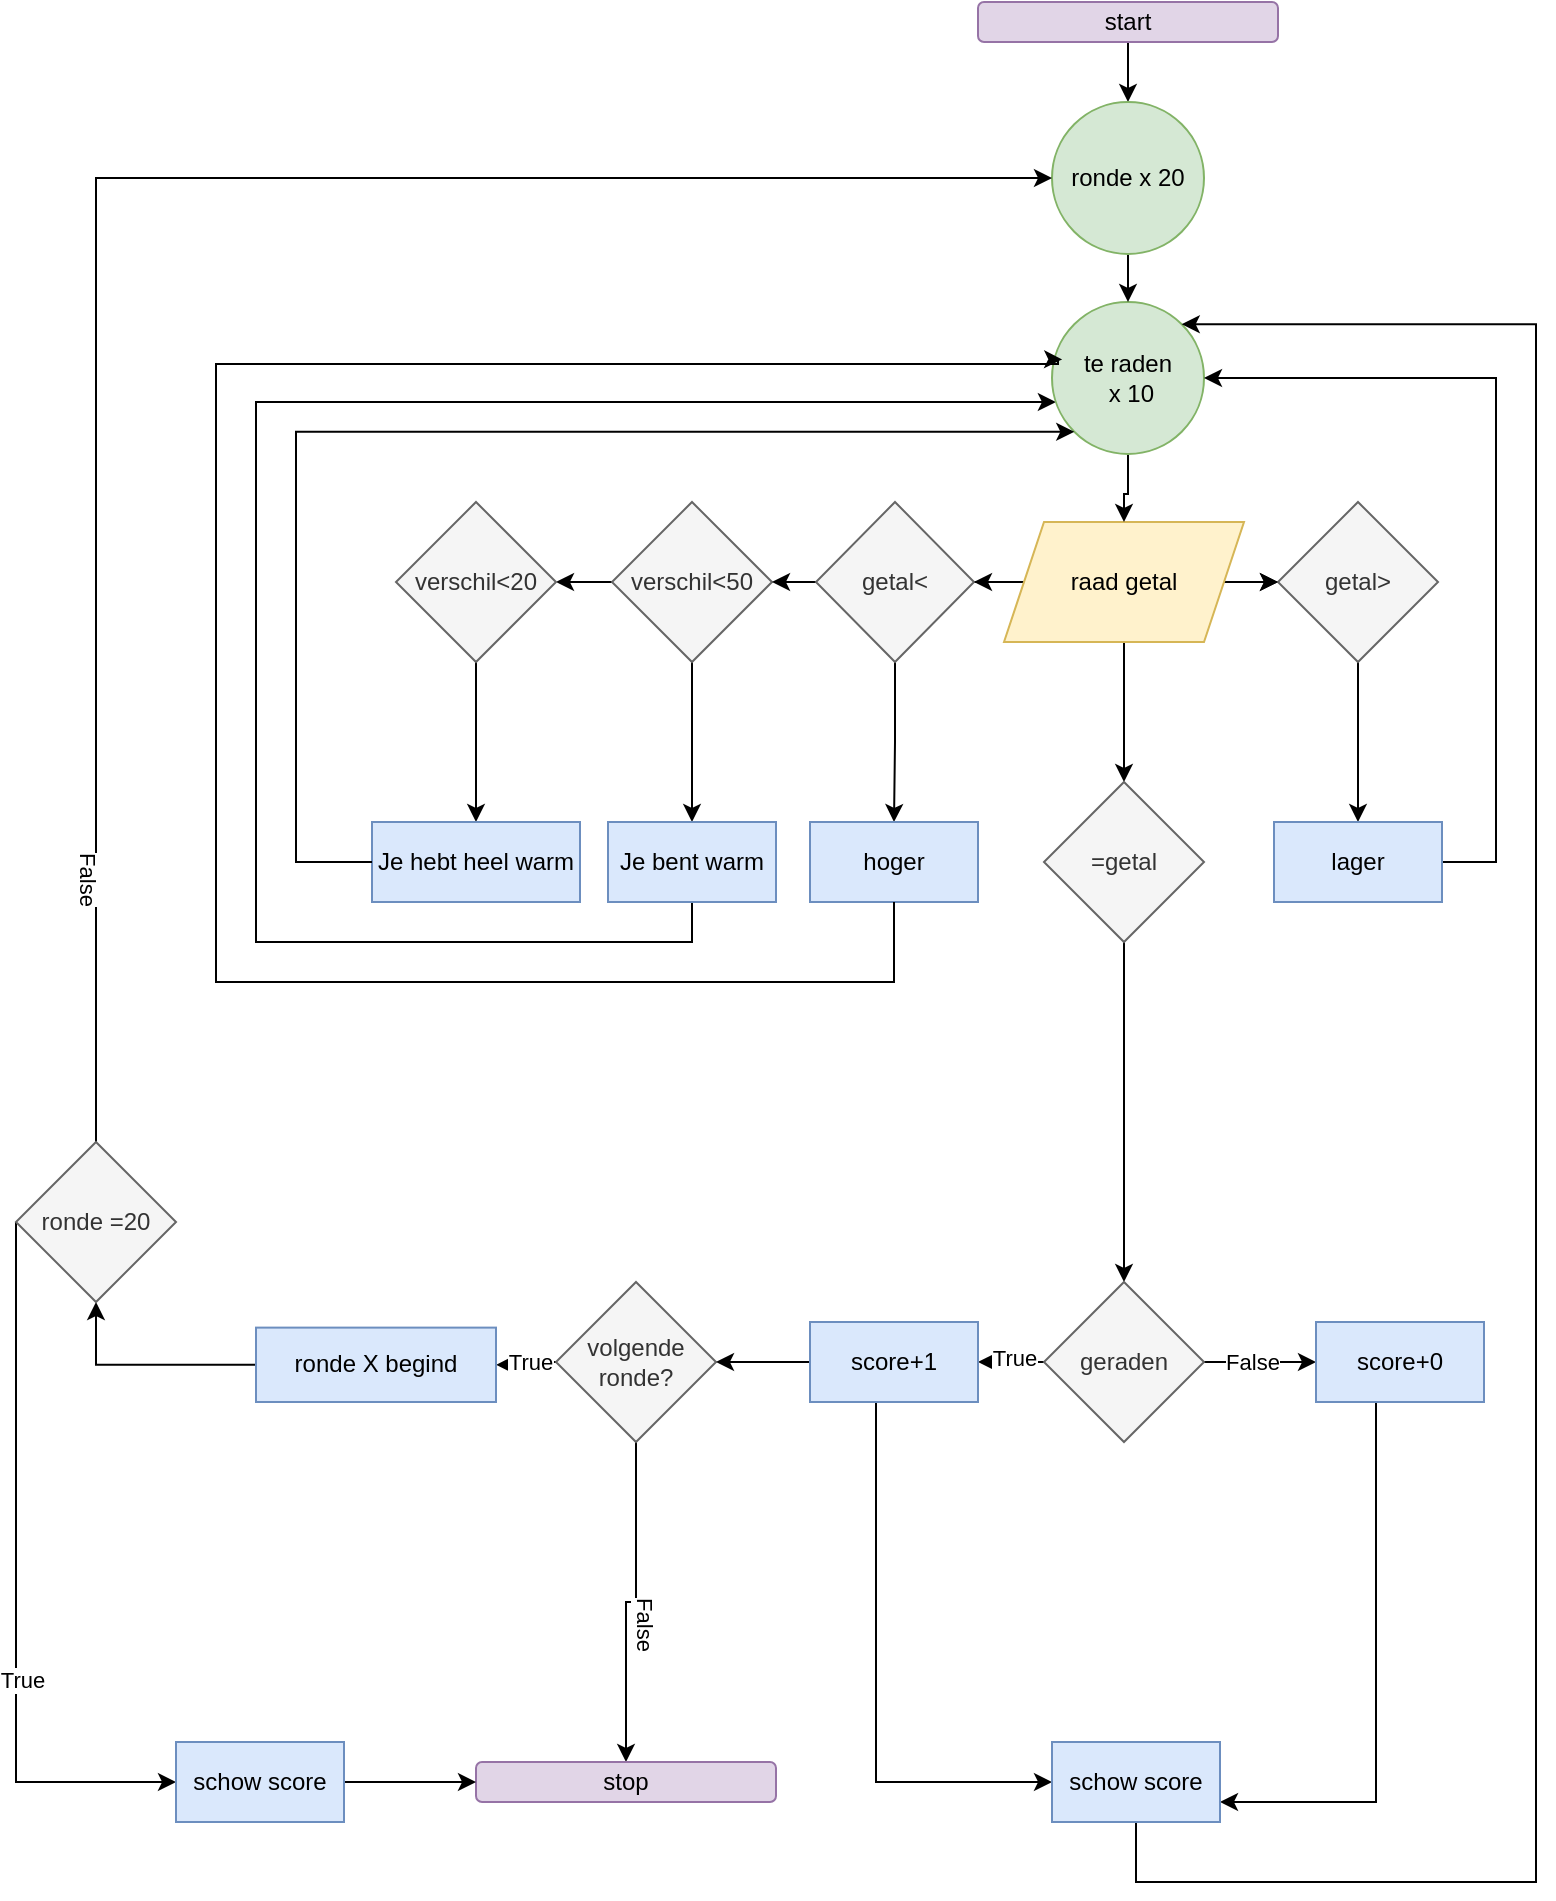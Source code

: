<mxfile version="24.8.2">
  <diagram id="C5RBs43oDa-KdzZeNtuy" name="Page-1">
    <mxGraphModel dx="2264" dy="1929" grid="1" gridSize="10" guides="1" tooltips="1" connect="1" arrows="1" fold="1" page="1" pageScale="1" pageWidth="827" pageHeight="1169" math="0" shadow="0">
      <root>
        <mxCell id="WIyWlLk6GJQsqaUBKTNV-0" />
        <mxCell id="WIyWlLk6GJQsqaUBKTNV-1" parent="WIyWlLk6GJQsqaUBKTNV-0" />
        <mxCell id="KDLQE4XaWD7OK8qfp_su-111" style="edgeStyle=orthogonalEdgeStyle;rounded=0;orthogonalLoop=1;jettySize=auto;html=1;" edge="1" parent="WIyWlLk6GJQsqaUBKTNV-1" source="KDLQE4XaWD7OK8qfp_su-1" target="KDLQE4XaWD7OK8qfp_su-89">
          <mxGeometry relative="1" as="geometry" />
        </mxCell>
        <mxCell id="KDLQE4XaWD7OK8qfp_su-1" value="start" style="rounded=1;whiteSpace=wrap;html=1;fillColor=#e1d5e7;strokeColor=#9673a6;" vertex="1" parent="WIyWlLk6GJQsqaUBKTNV-1">
          <mxGeometry x="341" y="-40" width="150" height="20" as="geometry" />
        </mxCell>
        <mxCell id="KDLQE4XaWD7OK8qfp_su-8" style="edgeStyle=orthogonalEdgeStyle;rounded=0;orthogonalLoop=1;jettySize=auto;html=1;entryX=0;entryY=0.5;entryDx=0;entryDy=0;" edge="1" parent="WIyWlLk6GJQsqaUBKTNV-1" source="KDLQE4XaWD7OK8qfp_su-6" target="KDLQE4XaWD7OK8qfp_su-10">
          <mxGeometry relative="1" as="geometry">
            <mxPoint x="590" y="250" as="targetPoint" />
          </mxGeometry>
        </mxCell>
        <mxCell id="KDLQE4XaWD7OK8qfp_su-9" style="edgeStyle=orthogonalEdgeStyle;rounded=0;orthogonalLoop=1;jettySize=auto;html=1;" edge="1" parent="WIyWlLk6GJQsqaUBKTNV-1" source="KDLQE4XaWD7OK8qfp_su-6" target="KDLQE4XaWD7OK8qfp_su-10">
          <mxGeometry relative="1" as="geometry">
            <mxPoint x="250" y="250" as="targetPoint" />
          </mxGeometry>
        </mxCell>
        <mxCell id="KDLQE4XaWD7OK8qfp_su-13" style="edgeStyle=orthogonalEdgeStyle;rounded=0;orthogonalLoop=1;jettySize=auto;html=1;entryX=1;entryY=0.5;entryDx=0;entryDy=0;" edge="1" parent="WIyWlLk6GJQsqaUBKTNV-1" source="KDLQE4XaWD7OK8qfp_su-6" target="KDLQE4XaWD7OK8qfp_su-34">
          <mxGeometry relative="1" as="geometry">
            <mxPoint x="320" y="250" as="targetPoint" />
          </mxGeometry>
        </mxCell>
        <mxCell id="KDLQE4XaWD7OK8qfp_su-15" style="edgeStyle=orthogonalEdgeStyle;rounded=0;orthogonalLoop=1;jettySize=auto;html=1;" edge="1" parent="WIyWlLk6GJQsqaUBKTNV-1" source="KDLQE4XaWD7OK8qfp_su-6" target="KDLQE4XaWD7OK8qfp_su-18">
          <mxGeometry relative="1" as="geometry">
            <mxPoint x="420" y="330" as="targetPoint" />
            <Array as="points">
              <mxPoint x="414" y="370" />
              <mxPoint x="414" y="370" />
            </Array>
          </mxGeometry>
        </mxCell>
        <mxCell id="KDLQE4XaWD7OK8qfp_su-6" value="raad getal" style="shape=parallelogram;perimeter=parallelogramPerimeter;whiteSpace=wrap;html=1;fixedSize=1;fillColor=#fff2cc;strokeColor=#d6b656;" vertex="1" parent="WIyWlLk6GJQsqaUBKTNV-1">
          <mxGeometry x="354" y="220" width="120" height="60" as="geometry" />
        </mxCell>
        <mxCell id="KDLQE4XaWD7OK8qfp_su-24" style="edgeStyle=orthogonalEdgeStyle;rounded=0;orthogonalLoop=1;jettySize=auto;html=1;entryX=0.5;entryY=0;entryDx=0;entryDy=0;" edge="1" parent="WIyWlLk6GJQsqaUBKTNV-1" source="KDLQE4XaWD7OK8qfp_su-10" target="KDLQE4XaWD7OK8qfp_su-68">
          <mxGeometry relative="1" as="geometry">
            <mxPoint x="580" y="350" as="targetPoint" />
          </mxGeometry>
        </mxCell>
        <mxCell id="KDLQE4XaWD7OK8qfp_su-10" value="getal&amp;gt;" style="rhombus;whiteSpace=wrap;html=1;fillColor=#f5f5f5;fontColor=#333333;strokeColor=#666666;" vertex="1" parent="WIyWlLk6GJQsqaUBKTNV-1">
          <mxGeometry x="491" y="210" width="80" height="80" as="geometry" />
        </mxCell>
        <mxCell id="KDLQE4XaWD7OK8qfp_su-28" style="edgeStyle=orthogonalEdgeStyle;rounded=0;orthogonalLoop=1;jettySize=auto;html=1;entryX=0.5;entryY=0;entryDx=0;entryDy=0;" edge="1" parent="WIyWlLk6GJQsqaUBKTNV-1" source="KDLQE4XaWD7OK8qfp_su-14" target="KDLQE4XaWD7OK8qfp_su-27">
          <mxGeometry relative="1" as="geometry" />
        </mxCell>
        <mxCell id="KDLQE4XaWD7OK8qfp_su-31" style="edgeStyle=orthogonalEdgeStyle;rounded=0;orthogonalLoop=1;jettySize=auto;html=1;entryX=1;entryY=0.5;entryDx=0;entryDy=0;" edge="1" parent="WIyWlLk6GJQsqaUBKTNV-1" source="KDLQE4XaWD7OK8qfp_su-14" target="KDLQE4XaWD7OK8qfp_su-30">
          <mxGeometry relative="1" as="geometry" />
        </mxCell>
        <mxCell id="KDLQE4XaWD7OK8qfp_su-14" value="verschil&amp;lt;50" style="rhombus;whiteSpace=wrap;html=1;fillColor=#f5f5f5;fontColor=#333333;strokeColor=#666666;" vertex="1" parent="WIyWlLk6GJQsqaUBKTNV-1">
          <mxGeometry x="158" y="210" width="80" height="80" as="geometry" />
        </mxCell>
        <mxCell id="KDLQE4XaWD7OK8qfp_su-49" style="edgeStyle=orthogonalEdgeStyle;rounded=0;orthogonalLoop=1;jettySize=auto;html=1;exitX=0;exitY=0.5;exitDx=0;exitDy=0;entryX=1;entryY=0.5;entryDx=0;entryDy=0;" edge="1" parent="WIyWlLk6GJQsqaUBKTNV-1" source="KDLQE4XaWD7OK8qfp_su-73" target="KDLQE4XaWD7OK8qfp_su-80">
          <mxGeometry relative="1" as="geometry">
            <mxPoint x="354.0" y="732.8" as="sourcePoint" />
            <mxPoint x="330" y="733" as="targetPoint" />
          </mxGeometry>
        </mxCell>
        <mxCell id="KDLQE4XaWD7OK8qfp_su-79" value="True" style="edgeLabel;html=1;align=center;verticalAlign=middle;resizable=0;points=[];" vertex="1" connectable="0" parent="KDLQE4XaWD7OK8qfp_su-49">
          <mxGeometry x="-0.094" y="-2" relative="1" as="geometry">
            <mxPoint as="offset" />
          </mxGeometry>
        </mxCell>
        <mxCell id="KDLQE4XaWD7OK8qfp_su-78" style="edgeStyle=orthogonalEdgeStyle;rounded=0;orthogonalLoop=1;jettySize=auto;html=1;entryX=0.5;entryY=0;entryDx=0;entryDy=0;" edge="1" parent="WIyWlLk6GJQsqaUBKTNV-1" source="KDLQE4XaWD7OK8qfp_su-18" target="KDLQE4XaWD7OK8qfp_su-73">
          <mxGeometry relative="1" as="geometry">
            <mxPoint x="414" y="610" as="targetPoint" />
          </mxGeometry>
        </mxCell>
        <mxCell id="KDLQE4XaWD7OK8qfp_su-18" value="=getal" style="rhombus;whiteSpace=wrap;html=1;fillColor=#f5f5f5;fontColor=#333333;strokeColor=#666666;" vertex="1" parent="WIyWlLk6GJQsqaUBKTNV-1">
          <mxGeometry x="374" y="350" width="80" height="80" as="geometry" />
        </mxCell>
        <mxCell id="KDLQE4XaWD7OK8qfp_su-45" style="edgeStyle=orthogonalEdgeStyle;rounded=0;orthogonalLoop=1;jettySize=auto;html=1;" edge="1" parent="WIyWlLk6GJQsqaUBKTNV-1" source="KDLQE4XaWD7OK8qfp_su-27" target="KDLQE4XaWD7OK8qfp_su-39">
          <mxGeometry relative="1" as="geometry">
            <mxPoint x="-50" y="50" as="targetPoint" />
            <Array as="points">
              <mxPoint x="198" y="430" />
              <mxPoint x="-20" y="430" />
              <mxPoint x="-20" y="160" />
            </Array>
          </mxGeometry>
        </mxCell>
        <mxCell id="KDLQE4XaWD7OK8qfp_su-27" value="Je bent warm" style="rounded=0;whiteSpace=wrap;html=1;fillColor=#dae8fc;strokeColor=#6c8ebf;" vertex="1" parent="WIyWlLk6GJQsqaUBKTNV-1">
          <mxGeometry x="156" y="370" width="84" height="40" as="geometry" />
        </mxCell>
        <mxCell id="KDLQE4XaWD7OK8qfp_su-33" style="edgeStyle=orthogonalEdgeStyle;rounded=0;orthogonalLoop=1;jettySize=auto;html=1;" edge="1" parent="WIyWlLk6GJQsqaUBKTNV-1" source="KDLQE4XaWD7OK8qfp_su-30" target="KDLQE4XaWD7OK8qfp_su-32">
          <mxGeometry relative="1" as="geometry" />
        </mxCell>
        <mxCell id="KDLQE4XaWD7OK8qfp_su-30" value="verschil&amp;lt;20" style="rhombus;whiteSpace=wrap;html=1;fillColor=#f5f5f5;fontColor=#333333;strokeColor=#666666;" vertex="1" parent="WIyWlLk6GJQsqaUBKTNV-1">
          <mxGeometry x="50" y="210" width="80" height="80" as="geometry" />
        </mxCell>
        <mxCell id="KDLQE4XaWD7OK8qfp_su-32" value="Je hebt heel warm" style="rounded=0;whiteSpace=wrap;html=1;fillColor=#dae8fc;strokeColor=#6c8ebf;" vertex="1" parent="WIyWlLk6GJQsqaUBKTNV-1">
          <mxGeometry x="38" y="370" width="104" height="40" as="geometry" />
        </mxCell>
        <mxCell id="KDLQE4XaWD7OK8qfp_su-36" style="edgeStyle=orthogonalEdgeStyle;rounded=0;orthogonalLoop=1;jettySize=auto;html=1;entryX=0.5;entryY=0;entryDx=0;entryDy=0;" edge="1" parent="WIyWlLk6GJQsqaUBKTNV-1" source="KDLQE4XaWD7OK8qfp_su-34" target="KDLQE4XaWD7OK8qfp_su-35">
          <mxGeometry relative="1" as="geometry" />
        </mxCell>
        <mxCell id="KDLQE4XaWD7OK8qfp_su-38" style="edgeStyle=orthogonalEdgeStyle;rounded=0;orthogonalLoop=1;jettySize=auto;html=1;entryX=1;entryY=0.5;entryDx=0;entryDy=0;" edge="1" parent="WIyWlLk6GJQsqaUBKTNV-1" source="KDLQE4XaWD7OK8qfp_su-34" target="KDLQE4XaWD7OK8qfp_su-14">
          <mxGeometry relative="1" as="geometry">
            <mxPoint x="220" y="250" as="targetPoint" />
          </mxGeometry>
        </mxCell>
        <mxCell id="KDLQE4XaWD7OK8qfp_su-34" value="getal&amp;lt;" style="rhombus;whiteSpace=wrap;html=1;fillColor=#f5f5f5;fontColor=#333333;strokeColor=#666666;" vertex="1" parent="WIyWlLk6GJQsqaUBKTNV-1">
          <mxGeometry x="260" y="210" width="79" height="80" as="geometry" />
        </mxCell>
        <mxCell id="KDLQE4XaWD7OK8qfp_su-35" value="hoger" style="rounded=0;whiteSpace=wrap;html=1;fillColor=#dae8fc;strokeColor=#6c8ebf;" vertex="1" parent="WIyWlLk6GJQsqaUBKTNV-1">
          <mxGeometry x="257" y="370" width="84" height="40" as="geometry" />
        </mxCell>
        <mxCell id="KDLQE4XaWD7OK8qfp_su-40" style="edgeStyle=orthogonalEdgeStyle;rounded=0;orthogonalLoop=1;jettySize=auto;html=1;entryX=0.5;entryY=0;entryDx=0;entryDy=0;" edge="1" parent="WIyWlLk6GJQsqaUBKTNV-1" source="KDLQE4XaWD7OK8qfp_su-39" target="KDLQE4XaWD7OK8qfp_su-6">
          <mxGeometry relative="1" as="geometry" />
        </mxCell>
        <mxCell id="KDLQE4XaWD7OK8qfp_su-39" value="&lt;div&gt;te raden&lt;/div&gt;&lt;div&gt;&amp;nbsp;x 10&lt;/div&gt;" style="ellipse;whiteSpace=wrap;html=1;aspect=fixed;fillColor=#d5e8d4;strokeColor=#82b366;" vertex="1" parent="WIyWlLk6GJQsqaUBKTNV-1">
          <mxGeometry x="378" y="110" width="76" height="76" as="geometry" />
        </mxCell>
        <mxCell id="KDLQE4XaWD7OK8qfp_su-41" style="edgeStyle=orthogonalEdgeStyle;rounded=0;orthogonalLoop=1;jettySize=auto;html=1;entryX=0;entryY=1;entryDx=0;entryDy=0;" edge="1" parent="WIyWlLk6GJQsqaUBKTNV-1" source="KDLQE4XaWD7OK8qfp_su-32" target="KDLQE4XaWD7OK8qfp_su-39">
          <mxGeometry relative="1" as="geometry">
            <mxPoint x="280" y="160" as="targetPoint" />
            <Array as="points">
              <mxPoint y="390" />
              <mxPoint y="175" />
            </Array>
          </mxGeometry>
        </mxCell>
        <mxCell id="KDLQE4XaWD7OK8qfp_su-51" style="edgeStyle=orthogonalEdgeStyle;rounded=0;orthogonalLoop=1;jettySize=auto;html=1;entryX=0.5;entryY=0;entryDx=0;entryDy=0;" edge="1" parent="WIyWlLk6GJQsqaUBKTNV-1" source="KDLQE4XaWD7OK8qfp_su-46" target="KDLQE4XaWD7OK8qfp_su-53">
          <mxGeometry relative="1" as="geometry">
            <mxPoint x="260" y="870" as="targetPoint" />
          </mxGeometry>
        </mxCell>
        <mxCell id="KDLQE4XaWD7OK8qfp_su-52" value="False" style="edgeLabel;html=1;align=center;verticalAlign=middle;resizable=0;points=[];rotation=90;" vertex="1" connectable="0" parent="KDLQE4XaWD7OK8qfp_su-51">
          <mxGeometry x="0.107" y="2" relative="1" as="geometry">
            <mxPoint x="8" y="4" as="offset" />
          </mxGeometry>
        </mxCell>
        <mxCell id="KDLQE4XaWD7OK8qfp_su-55" style="edgeStyle=orthogonalEdgeStyle;rounded=0;orthogonalLoop=1;jettySize=auto;html=1;entryX=1;entryY=0.5;entryDx=0;entryDy=0;" edge="1" parent="WIyWlLk6GJQsqaUBKTNV-1" source="KDLQE4XaWD7OK8qfp_su-46" target="KDLQE4XaWD7OK8qfp_su-57">
          <mxGeometry relative="1" as="geometry">
            <mxPoint x="170" y="732.81" as="targetPoint" />
          </mxGeometry>
        </mxCell>
        <mxCell id="KDLQE4XaWD7OK8qfp_su-56" value="True" style="edgeLabel;html=1;align=center;verticalAlign=middle;resizable=0;points=[];" vertex="1" connectable="0" parent="KDLQE4XaWD7OK8qfp_su-55">
          <mxGeometry x="-0.064" y="1" relative="1" as="geometry">
            <mxPoint x="1" y="-1" as="offset" />
          </mxGeometry>
        </mxCell>
        <mxCell id="KDLQE4XaWD7OK8qfp_su-46" value="volgende ronde?" style="rhombus;whiteSpace=wrap;html=1;fillColor=#f5f5f5;fontColor=#333333;strokeColor=#666666;" vertex="1" parent="WIyWlLk6GJQsqaUBKTNV-1">
          <mxGeometry x="130" y="600" width="80" height="80" as="geometry" />
        </mxCell>
        <mxCell id="KDLQE4XaWD7OK8qfp_su-53" value="stop" style="rounded=1;whiteSpace=wrap;html=1;fillColor=#e1d5e7;strokeColor=#9673a6;" vertex="1" parent="WIyWlLk6GJQsqaUBKTNV-1">
          <mxGeometry x="90" y="840" width="150" height="20" as="geometry" />
        </mxCell>
        <mxCell id="KDLQE4XaWD7OK8qfp_su-114" style="edgeStyle=orthogonalEdgeStyle;rounded=0;orthogonalLoop=1;jettySize=auto;html=1;entryX=0.5;entryY=1;entryDx=0;entryDy=0;" edge="1" parent="WIyWlLk6GJQsqaUBKTNV-1" source="KDLQE4XaWD7OK8qfp_su-57" target="KDLQE4XaWD7OK8qfp_su-113">
          <mxGeometry relative="1" as="geometry" />
        </mxCell>
        <mxCell id="KDLQE4XaWD7OK8qfp_su-57" value="ronde X begind" style="rounded=0;whiteSpace=wrap;html=1;fillColor=#dae8fc;strokeColor=#6c8ebf;" vertex="1" parent="WIyWlLk6GJQsqaUBKTNV-1">
          <mxGeometry x="-20" y="622.81" width="120" height="37.19" as="geometry" />
        </mxCell>
        <mxCell id="KDLQE4XaWD7OK8qfp_su-59" style="edgeStyle=orthogonalEdgeStyle;rounded=0;orthogonalLoop=1;jettySize=auto;html=1;entryX=0.067;entryY=0.378;entryDx=0;entryDy=0;entryPerimeter=0;" edge="1" parent="WIyWlLk6GJQsqaUBKTNV-1" source="KDLQE4XaWD7OK8qfp_su-35" target="KDLQE4XaWD7OK8qfp_su-39">
          <mxGeometry relative="1" as="geometry">
            <mxPoint x="330" y="140" as="targetPoint" />
            <Array as="points">
              <mxPoint x="299" y="450" />
              <mxPoint x="-40" y="450" />
              <mxPoint x="-40" y="141" />
              <mxPoint x="381" y="141" />
            </Array>
          </mxGeometry>
        </mxCell>
        <mxCell id="KDLQE4XaWD7OK8qfp_su-69" style="edgeStyle=orthogonalEdgeStyle;rounded=0;orthogonalLoop=1;jettySize=auto;html=1;entryX=1;entryY=0.5;entryDx=0;entryDy=0;" edge="1" parent="WIyWlLk6GJQsqaUBKTNV-1" source="KDLQE4XaWD7OK8qfp_su-68" target="KDLQE4XaWD7OK8qfp_su-39">
          <mxGeometry relative="1" as="geometry">
            <Array as="points">
              <mxPoint x="600" y="390" />
              <mxPoint x="600" y="148" />
            </Array>
          </mxGeometry>
        </mxCell>
        <mxCell id="KDLQE4XaWD7OK8qfp_su-68" value="lager" style="rounded=0;whiteSpace=wrap;html=1;fillColor=#dae8fc;strokeColor=#6c8ebf;" vertex="1" parent="WIyWlLk6GJQsqaUBKTNV-1">
          <mxGeometry x="489" y="370" width="84" height="40" as="geometry" />
        </mxCell>
        <mxCell id="KDLQE4XaWD7OK8qfp_su-82" style="edgeStyle=orthogonalEdgeStyle;rounded=0;orthogonalLoop=1;jettySize=auto;html=1;entryX=0;entryY=0.5;entryDx=0;entryDy=0;" edge="1" parent="WIyWlLk6GJQsqaUBKTNV-1" source="KDLQE4XaWD7OK8qfp_su-73" target="KDLQE4XaWD7OK8qfp_su-84">
          <mxGeometry relative="1" as="geometry">
            <mxPoint x="490" y="732.8" as="targetPoint" />
          </mxGeometry>
        </mxCell>
        <mxCell id="KDLQE4XaWD7OK8qfp_su-85" value="False" style="edgeLabel;html=1;align=center;verticalAlign=middle;resizable=0;points=[];" vertex="1" connectable="0" parent="KDLQE4XaWD7OK8qfp_su-82">
          <mxGeometry x="-0.454" relative="1" as="geometry">
            <mxPoint x="8" as="offset" />
          </mxGeometry>
        </mxCell>
        <mxCell id="KDLQE4XaWD7OK8qfp_su-73" value="geraden" style="rhombus;whiteSpace=wrap;html=1;fillColor=#f5f5f5;fontColor=#333333;strokeColor=#666666;" vertex="1" parent="WIyWlLk6GJQsqaUBKTNV-1">
          <mxGeometry x="374" y="600" width="80" height="80" as="geometry" />
        </mxCell>
        <mxCell id="KDLQE4XaWD7OK8qfp_su-81" style="edgeStyle=orthogonalEdgeStyle;rounded=0;orthogonalLoop=1;jettySize=auto;html=1;entryX=1;entryY=0.5;entryDx=0;entryDy=0;" edge="1" parent="WIyWlLk6GJQsqaUBKTNV-1" source="KDLQE4XaWD7OK8qfp_su-80" target="KDLQE4XaWD7OK8qfp_su-46">
          <mxGeometry relative="1" as="geometry" />
        </mxCell>
        <mxCell id="KDLQE4XaWD7OK8qfp_su-128" style="edgeStyle=orthogonalEdgeStyle;rounded=0;orthogonalLoop=1;jettySize=auto;html=1;entryX=0;entryY=0.5;entryDx=0;entryDy=0;" edge="1" parent="WIyWlLk6GJQsqaUBKTNV-1" source="KDLQE4XaWD7OK8qfp_su-80" target="KDLQE4XaWD7OK8qfp_su-122">
          <mxGeometry relative="1" as="geometry">
            <Array as="points">
              <mxPoint x="290" y="850" />
            </Array>
          </mxGeometry>
        </mxCell>
        <mxCell id="KDLQE4XaWD7OK8qfp_su-80" value="score+1" style="rounded=0;whiteSpace=wrap;html=1;fillColor=#dae8fc;strokeColor=#6c8ebf;" vertex="1" parent="WIyWlLk6GJQsqaUBKTNV-1">
          <mxGeometry x="257" y="620.0" width="84" height="40" as="geometry" />
        </mxCell>
        <mxCell id="KDLQE4XaWD7OK8qfp_su-127" style="edgeStyle=orthogonalEdgeStyle;rounded=0;orthogonalLoop=1;jettySize=auto;html=1;entryX=1;entryY=0.75;entryDx=0;entryDy=0;" edge="1" parent="WIyWlLk6GJQsqaUBKTNV-1" source="KDLQE4XaWD7OK8qfp_su-84" target="KDLQE4XaWD7OK8qfp_su-122">
          <mxGeometry relative="1" as="geometry">
            <Array as="points">
              <mxPoint x="540" y="860" />
            </Array>
          </mxGeometry>
        </mxCell>
        <mxCell id="KDLQE4XaWD7OK8qfp_su-84" value="score+0" style="rounded=0;whiteSpace=wrap;html=1;fillColor=#dae8fc;strokeColor=#6c8ebf;" vertex="1" parent="WIyWlLk6GJQsqaUBKTNV-1">
          <mxGeometry x="510" y="620.0" width="84" height="40" as="geometry" />
        </mxCell>
        <mxCell id="KDLQE4XaWD7OK8qfp_su-90" style="edgeStyle=orthogonalEdgeStyle;rounded=0;orthogonalLoop=1;jettySize=auto;html=1;entryX=0.5;entryY=0;entryDx=0;entryDy=0;" edge="1" parent="WIyWlLk6GJQsqaUBKTNV-1" source="KDLQE4XaWD7OK8qfp_su-89" target="KDLQE4XaWD7OK8qfp_su-39">
          <mxGeometry relative="1" as="geometry" />
        </mxCell>
        <mxCell id="KDLQE4XaWD7OK8qfp_su-89" value="ronde x 20" style="ellipse;whiteSpace=wrap;html=1;aspect=fixed;fillColor=#d5e8d4;strokeColor=#82b366;" vertex="1" parent="WIyWlLk6GJQsqaUBKTNV-1">
          <mxGeometry x="378" y="10" width="76" height="76" as="geometry" />
        </mxCell>
        <mxCell id="KDLQE4XaWD7OK8qfp_su-115" style="edgeStyle=orthogonalEdgeStyle;rounded=0;orthogonalLoop=1;jettySize=auto;html=1;entryX=0;entryY=0.5;entryDx=0;entryDy=0;exitX=0;exitY=0.5;exitDx=0;exitDy=0;" edge="1" parent="WIyWlLk6GJQsqaUBKTNV-1" source="KDLQE4XaWD7OK8qfp_su-113" target="KDLQE4XaWD7OK8qfp_su-130">
          <mxGeometry relative="1" as="geometry">
            <mxPoint x="30" y="915" as="targetPoint" />
            <Array as="points">
              <mxPoint x="-140" y="850" />
            </Array>
          </mxGeometry>
        </mxCell>
        <mxCell id="KDLQE4XaWD7OK8qfp_su-117" value="True" style="edgeLabel;html=1;align=center;verticalAlign=middle;resizable=0;points=[];" vertex="1" connectable="0" parent="KDLQE4XaWD7OK8qfp_su-115">
          <mxGeometry x="0.277" y="4" relative="1" as="geometry">
            <mxPoint x="-1" y="-1" as="offset" />
          </mxGeometry>
        </mxCell>
        <mxCell id="KDLQE4XaWD7OK8qfp_su-118" style="edgeStyle=orthogonalEdgeStyle;rounded=0;orthogonalLoop=1;jettySize=auto;html=1;entryX=0;entryY=0.5;entryDx=0;entryDy=0;" edge="1" parent="WIyWlLk6GJQsqaUBKTNV-1" source="KDLQE4XaWD7OK8qfp_su-113" target="KDLQE4XaWD7OK8qfp_su-89">
          <mxGeometry relative="1" as="geometry">
            <Array as="points">
              <mxPoint x="-100" y="48" />
            </Array>
          </mxGeometry>
        </mxCell>
        <mxCell id="KDLQE4XaWD7OK8qfp_su-119" value="False" style="edgeLabel;html=1;align=center;verticalAlign=middle;resizable=0;points=[];rotation=90;" vertex="1" connectable="0" parent="KDLQE4XaWD7OK8qfp_su-118">
          <mxGeometry x="-0.725" y="4" relative="1" as="geometry">
            <mxPoint as="offset" />
          </mxGeometry>
        </mxCell>
        <mxCell id="KDLQE4XaWD7OK8qfp_su-113" value="ronde =20" style="rhombus;whiteSpace=wrap;html=1;fillColor=#f5f5f5;fontColor=#333333;strokeColor=#666666;" vertex="1" parent="WIyWlLk6GJQsqaUBKTNV-1">
          <mxGeometry x="-140" y="530" width="80" height="80" as="geometry" />
        </mxCell>
        <mxCell id="KDLQE4XaWD7OK8qfp_su-129" style="edgeStyle=orthogonalEdgeStyle;rounded=0;orthogonalLoop=1;jettySize=auto;html=1;entryX=1;entryY=0;entryDx=0;entryDy=0;" edge="1" parent="WIyWlLk6GJQsqaUBKTNV-1" source="KDLQE4XaWD7OK8qfp_su-122" target="KDLQE4XaWD7OK8qfp_su-39">
          <mxGeometry relative="1" as="geometry">
            <mxPoint x="460" y="120.702" as="targetPoint" />
            <Array as="points">
              <mxPoint x="420" y="900" />
              <mxPoint x="620" y="900" />
              <mxPoint x="620" y="121" />
            </Array>
          </mxGeometry>
        </mxCell>
        <mxCell id="KDLQE4XaWD7OK8qfp_su-122" value="schow score" style="rounded=0;whiteSpace=wrap;html=1;fillColor=#dae8fc;strokeColor=#6c8ebf;" vertex="1" parent="WIyWlLk6GJQsqaUBKTNV-1">
          <mxGeometry x="378" y="830.0" width="84" height="40" as="geometry" />
        </mxCell>
        <mxCell id="KDLQE4XaWD7OK8qfp_su-132" style="edgeStyle=orthogonalEdgeStyle;rounded=0;orthogonalLoop=1;jettySize=auto;html=1;entryX=0;entryY=0.5;entryDx=0;entryDy=0;" edge="1" parent="WIyWlLk6GJQsqaUBKTNV-1" source="KDLQE4XaWD7OK8qfp_su-130" target="KDLQE4XaWD7OK8qfp_su-53">
          <mxGeometry relative="1" as="geometry" />
        </mxCell>
        <mxCell id="KDLQE4XaWD7OK8qfp_su-130" value="schow score" style="rounded=0;whiteSpace=wrap;html=1;fillColor=#dae8fc;strokeColor=#6c8ebf;" vertex="1" parent="WIyWlLk6GJQsqaUBKTNV-1">
          <mxGeometry x="-60" y="830.0" width="84" height="40" as="geometry" />
        </mxCell>
      </root>
    </mxGraphModel>
  </diagram>
</mxfile>
